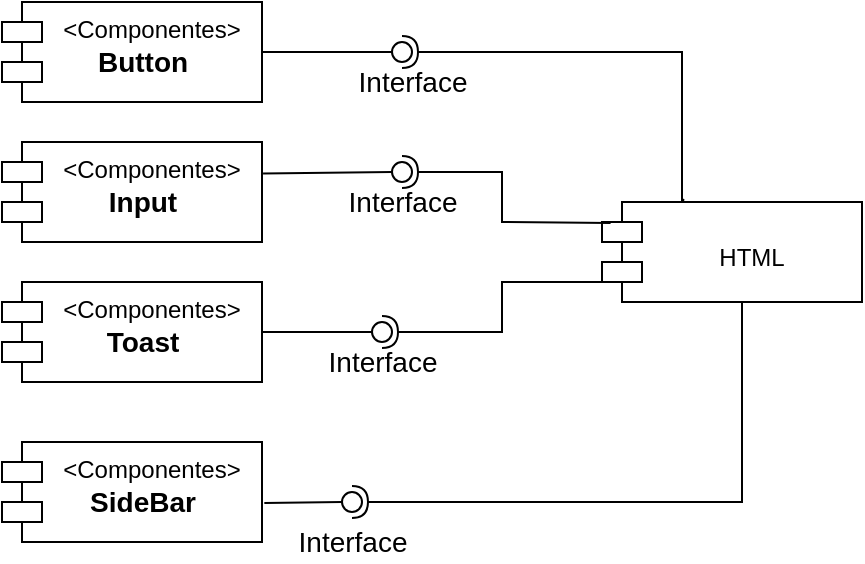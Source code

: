 <mxfile version="18.0.8" type="device"><diagram id="9TgcXCcSmcWbM75ciYKI" name="Page-1"><mxGraphModel dx="862" dy="436" grid="1" gridSize="10" guides="1" tooltips="1" connect="1" arrows="1" fold="1" page="1" pageScale="1" pageWidth="827" pageHeight="1169" math="0" shadow="0"><root><mxCell id="0"/><mxCell id="1" parent="0"/><mxCell id="b_wNqhha4EOCUdaKqDda-1" value="&lt;Componentes&gt;" style="shape=module;align=left;spacingLeft=20;align=center;verticalAlign=top;labelBorderColor=none;" parent="1" vertex="1"><mxGeometry x="280" y="160" width="130" height="50" as="geometry"/></mxCell><mxCell id="b_wNqhha4EOCUdaKqDda-2" value="Button" style="text;html=1;align=center;verticalAlign=middle;resizable=0;points=[];autosize=1;strokeColor=none;fillColor=none;fontStyle=1;fontSize=14;" parent="1" vertex="1"><mxGeometry x="320" y="180" width="60" height="20" as="geometry"/></mxCell><mxCell id="b_wNqhha4EOCUdaKqDda-3" value="&lt;Componentes&gt;" style="shape=module;align=left;spacingLeft=20;align=center;verticalAlign=top;labelBorderColor=none;" parent="1" vertex="1"><mxGeometry x="280" y="230" width="130" height="50" as="geometry"/></mxCell><mxCell id="b_wNqhha4EOCUdaKqDda-4" value="Input" style="text;html=1;align=center;verticalAlign=middle;resizable=0;points=[];autosize=1;strokeColor=none;fillColor=none;fontStyle=1;fontSize=14;" parent="1" vertex="1"><mxGeometry x="325" y="250" width="50" height="20" as="geometry"/></mxCell><mxCell id="b_wNqhha4EOCUdaKqDda-5" value="&lt;Componentes&gt;" style="shape=module;align=left;spacingLeft=20;align=center;verticalAlign=top;labelBorderColor=none;" parent="1" vertex="1"><mxGeometry x="280" y="300" width="130" height="50" as="geometry"/></mxCell><mxCell id="b_wNqhha4EOCUdaKqDda-6" value="Toast" style="text;html=1;align=center;verticalAlign=middle;resizable=0;points=[];autosize=1;strokeColor=none;fillColor=none;fontStyle=1;fontSize=14;" parent="1" vertex="1"><mxGeometry x="325" y="320" width="50" height="20" as="geometry"/></mxCell><mxCell id="b_wNqhha4EOCUdaKqDda-7" value="&lt;Componentes&gt;" style="shape=module;align=left;spacingLeft=20;align=center;verticalAlign=top;labelBorderColor=none;" parent="1" vertex="1"><mxGeometry x="280" y="380" width="130" height="50" as="geometry"/></mxCell><mxCell id="b_wNqhha4EOCUdaKqDda-8" value="SideBar" style="text;html=1;align=center;verticalAlign=middle;resizable=0;points=[];autosize=1;strokeColor=none;fillColor=none;fontStyle=1;fontSize=14;" parent="1" vertex="1"><mxGeometry x="315" y="400" width="70" height="20" as="geometry"/></mxCell><mxCell id="b_wNqhha4EOCUdaKqDda-9" value="" style="rounded=0;orthogonalLoop=1;jettySize=auto;html=1;endArrow=none;endFill=0;sketch=0;sourcePerimeterSpacing=0;targetPerimeterSpacing=0;fontSize=14;exitX=1;exitY=0.5;exitDx=0;exitDy=0;" parent="1" source="b_wNqhha4EOCUdaKqDda-1" target="b_wNqhha4EOCUdaKqDda-11" edge="1"><mxGeometry relative="1" as="geometry"><mxPoint x="460" y="185" as="sourcePoint"/></mxGeometry></mxCell><mxCell id="b_wNqhha4EOCUdaKqDda-10" value="" style="rounded=0;orthogonalLoop=1;jettySize=auto;html=1;endArrow=halfCircle;endFill=0;entryX=0.5;entryY=0.5;endSize=6;strokeWidth=1;sketch=0;fontSize=14;exitX=0.315;exitY=-0.029;exitDx=0;exitDy=0;exitPerimeter=0;" parent="1" source="b_wNqhha4EOCUdaKqDda-13" target="b_wNqhha4EOCUdaKqDda-11" edge="1"><mxGeometry relative="1" as="geometry"><mxPoint x="570" y="200" as="sourcePoint"/><Array as="points"><mxPoint x="620" y="260"/><mxPoint x="620" y="185"/></Array></mxGeometry></mxCell><mxCell id="b_wNqhha4EOCUdaKqDda-11" value="" style="ellipse;whiteSpace=wrap;html=1;align=center;aspect=fixed;resizable=0;points=[];outlineConnect=0;sketch=0;labelBorderColor=none;fontSize=14;" parent="1" vertex="1"><mxGeometry x="475" y="180" width="10" height="10" as="geometry"/></mxCell><mxCell id="b_wNqhha4EOCUdaKqDda-12" value="Interface" style="text;html=1;align=center;verticalAlign=middle;resizable=0;points=[];autosize=1;strokeColor=none;fillColor=none;fontSize=14;" parent="1" vertex="1"><mxGeometry x="450" y="190" width="70" height="20" as="geometry"/></mxCell><mxCell id="b_wNqhha4EOCUdaKqDda-13" value="&#10;HTML" style="shape=module;align=left;spacingLeft=20;align=center;verticalAlign=top;labelBorderColor=none;" parent="1" vertex="1"><mxGeometry x="580" y="260" width="130" height="50" as="geometry"/></mxCell><mxCell id="b_wNqhha4EOCUdaKqDda-19" value="" style="rounded=0;orthogonalLoop=1;jettySize=auto;html=1;endArrow=none;endFill=0;sketch=0;sourcePerimeterSpacing=0;targetPerimeterSpacing=0;fontSize=14;exitX=1.004;exitY=0.314;exitDx=0;exitDy=0;exitPerimeter=0;" parent="1" source="b_wNqhha4EOCUdaKqDda-3" target="b_wNqhha4EOCUdaKqDda-21" edge="1"><mxGeometry relative="1" as="geometry"><mxPoint x="460" y="245" as="sourcePoint"/></mxGeometry></mxCell><mxCell id="b_wNqhha4EOCUdaKqDda-20" value="" style="rounded=0;orthogonalLoop=1;jettySize=auto;html=1;endArrow=halfCircle;endFill=0;entryX=0.5;entryY=0.5;endSize=6;strokeWidth=1;sketch=0;fontSize=14;exitX=0.033;exitY=0.21;exitDx=0;exitDy=0;exitPerimeter=0;" parent="1" source="b_wNqhha4EOCUdaKqDda-13" target="b_wNqhha4EOCUdaKqDda-21" edge="1"><mxGeometry relative="1" as="geometry"><mxPoint x="570" y="270" as="sourcePoint"/><Array as="points"><mxPoint x="530" y="270"/><mxPoint x="530" y="245"/></Array></mxGeometry></mxCell><mxCell id="b_wNqhha4EOCUdaKqDda-21" value="" style="ellipse;whiteSpace=wrap;html=1;align=center;aspect=fixed;resizable=0;points=[];outlineConnect=0;sketch=0;labelBorderColor=none;fontSize=14;" parent="1" vertex="1"><mxGeometry x="475" y="240" width="10" height="10" as="geometry"/></mxCell><mxCell id="b_wNqhha4EOCUdaKqDda-22" value="Interface" style="text;html=1;align=center;verticalAlign=middle;resizable=0;points=[];autosize=1;strokeColor=none;fillColor=none;fontSize=14;" parent="1" vertex="1"><mxGeometry x="445" y="250" width="70" height="20" as="geometry"/></mxCell><mxCell id="b_wNqhha4EOCUdaKqDda-29" value="" style="rounded=0;orthogonalLoop=1;jettySize=auto;html=1;endArrow=none;endFill=0;sketch=0;sourcePerimeterSpacing=0;targetPerimeterSpacing=0;fontSize=14;" parent="1" source="b_wNqhha4EOCUdaKqDda-5" target="b_wNqhha4EOCUdaKqDda-31" edge="1"><mxGeometry relative="1" as="geometry"><mxPoint x="450" y="325" as="sourcePoint"/></mxGeometry></mxCell><mxCell id="b_wNqhha4EOCUdaKqDda-30" value="" style="rounded=0;orthogonalLoop=1;jettySize=auto;html=1;endArrow=halfCircle;endFill=0;entryX=0.5;entryY=0.5;endSize=6;strokeWidth=1;sketch=0;fontSize=14;" parent="1" target="b_wNqhha4EOCUdaKqDda-31" edge="1"><mxGeometry relative="1" as="geometry"><mxPoint x="583" y="300" as="sourcePoint"/><Array as="points"><mxPoint x="530" y="300"/><mxPoint x="530" y="325"/></Array></mxGeometry></mxCell><mxCell id="b_wNqhha4EOCUdaKqDda-31" value="" style="ellipse;whiteSpace=wrap;html=1;align=center;aspect=fixed;resizable=0;points=[];outlineConnect=0;sketch=0;labelBorderColor=none;fontSize=14;" parent="1" vertex="1"><mxGeometry x="465" y="320" width="10" height="10" as="geometry"/></mxCell><mxCell id="b_wNqhha4EOCUdaKqDda-32" value="Interface" style="text;html=1;align=center;verticalAlign=middle;resizable=0;points=[];autosize=1;strokeColor=none;fillColor=none;fontSize=14;" parent="1" vertex="1"><mxGeometry x="435" y="330" width="70" height="20" as="geometry"/></mxCell><mxCell id="b_wNqhha4EOCUdaKqDda-33" value="" style="rounded=0;orthogonalLoop=1;jettySize=auto;html=1;endArrow=none;endFill=0;sketch=0;sourcePerimeterSpacing=0;targetPerimeterSpacing=0;fontSize=14;exitX=1.009;exitY=0.61;exitDx=0;exitDy=0;exitPerimeter=0;" parent="1" source="b_wNqhha4EOCUdaKqDda-7" target="b_wNqhha4EOCUdaKqDda-35" edge="1"><mxGeometry relative="1" as="geometry"><mxPoint x="435" y="410" as="sourcePoint"/></mxGeometry></mxCell><mxCell id="b_wNqhha4EOCUdaKqDda-34" value="" style="rounded=0;orthogonalLoop=1;jettySize=auto;html=1;endArrow=halfCircle;endFill=0;entryX=0.5;entryY=0.5;endSize=6;strokeWidth=1;sketch=0;fontSize=14;" parent="1" target="b_wNqhha4EOCUdaKqDda-35" edge="1"><mxGeometry relative="1" as="geometry"><mxPoint x="650" y="310" as="sourcePoint"/><Array as="points"><mxPoint x="650" y="410"/></Array></mxGeometry></mxCell><mxCell id="b_wNqhha4EOCUdaKqDda-35" value="" style="ellipse;whiteSpace=wrap;html=1;align=center;aspect=fixed;resizable=0;points=[];outlineConnect=0;sketch=0;labelBorderColor=none;fontSize=14;" parent="1" vertex="1"><mxGeometry x="450" y="405" width="10" height="10" as="geometry"/></mxCell><mxCell id="b_wNqhha4EOCUdaKqDda-36" value="Interface" style="text;html=1;align=center;verticalAlign=middle;resizable=0;points=[];autosize=1;strokeColor=none;fillColor=none;fontSize=14;" parent="1" vertex="1"><mxGeometry x="420" y="420" width="70" height="20" as="geometry"/></mxCell></root></mxGraphModel></diagram></mxfile>
